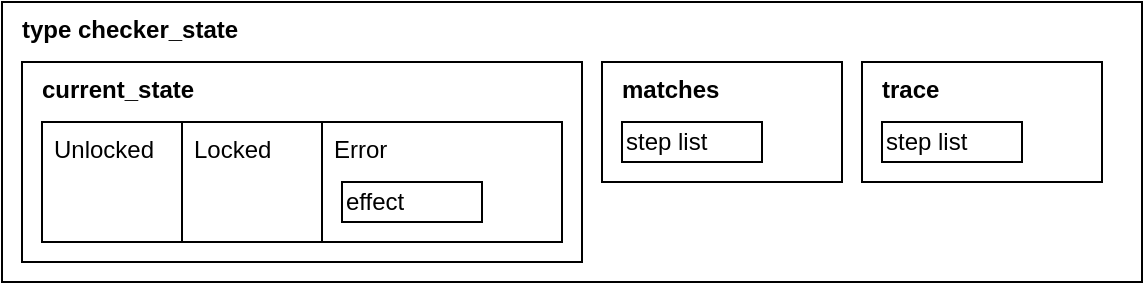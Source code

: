 <mxfile version="12.6.5" type="device"><diagram id="4Iv-KhB3dBtfrYApVjK_" name="Page-1"><mxGraphModel dx="946" dy="641" grid="1" gridSize="10" guides="1" tooltips="1" connect="1" arrows="1" fold="1" page="1" pageScale="1" pageWidth="827" pageHeight="1169" math="0" shadow="0"><root><mxCell id="0"/><mxCell id="1" parent="0"/><mxCell id="a65VM4XQMKBrpKNWdFrG-1" value="&lt;div&gt;type checker_state&lt;/div&gt;" style="rounded=0;whiteSpace=wrap;html=1;align=left;verticalAlign=top;spacingLeft=8;fontStyle=1" vertex="1" parent="1"><mxGeometry x="20" y="20" width="570" height="140" as="geometry"/></mxCell><mxCell id="a65VM4XQMKBrpKNWdFrG-12" value="" style="group" vertex="1" connectable="0" parent="1"><mxGeometry x="450" y="50" width="120" height="60" as="geometry"/></mxCell><mxCell id="a65VM4XQMKBrpKNWdFrG-3" value="trace" style="rounded=0;whiteSpace=wrap;html=1;spacingLeft=8;verticalAlign=top;align=left;fontStyle=1" vertex="1" parent="a65VM4XQMKBrpKNWdFrG-12"><mxGeometry width="120" height="60" as="geometry"/></mxCell><mxCell id="a65VM4XQMKBrpKNWdFrG-10" value="step list" style="rounded=0;whiteSpace=wrap;html=1;align=left;" vertex="1" parent="a65VM4XQMKBrpKNWdFrG-12"><mxGeometry x="10" y="30" width="70" height="20" as="geometry"/></mxCell><mxCell id="a65VM4XQMKBrpKNWdFrG-13" value="" style="group" vertex="1" connectable="0" parent="1"><mxGeometry x="320" y="50" width="120" height="60" as="geometry"/></mxCell><mxCell id="a65VM4XQMKBrpKNWdFrG-4" value="matches" style="rounded=0;whiteSpace=wrap;html=1;spacingLeft=8;verticalAlign=top;align=left;fontStyle=1" vertex="1" parent="a65VM4XQMKBrpKNWdFrG-13"><mxGeometry width="120" height="60" as="geometry"/></mxCell><mxCell id="a65VM4XQMKBrpKNWdFrG-11" value="step list" style="rounded=0;whiteSpace=wrap;html=1;align=left;" vertex="1" parent="a65VM4XQMKBrpKNWdFrG-13"><mxGeometry x="10" y="30" width="70" height="20" as="geometry"/></mxCell><mxCell id="a65VM4XQMKBrpKNWdFrG-14" value="" style="group" vertex="1" connectable="0" parent="1"><mxGeometry x="30" y="50" width="280" height="100" as="geometry"/></mxCell><mxCell id="a65VM4XQMKBrpKNWdFrG-2" value="current_state" style="rounded=0;whiteSpace=wrap;html=1;verticalAlign=top;align=left;spacingLeft=8;fontStyle=1" vertex="1" parent="a65VM4XQMKBrpKNWdFrG-14"><mxGeometry width="280" height="100" as="geometry"/></mxCell><mxCell id="a65VM4XQMKBrpKNWdFrG-9" value="" style="group" vertex="1" connectable="0" parent="a65VM4XQMKBrpKNWdFrG-14"><mxGeometry x="10" y="30" width="260" height="60" as="geometry"/></mxCell><mxCell id="a65VM4XQMKBrpKNWdFrG-5" value="Unlocked" style="rounded=0;whiteSpace=wrap;html=1;align=left;verticalAlign=top;spacingLeft=4;" vertex="1" parent="a65VM4XQMKBrpKNWdFrG-9"><mxGeometry width="70" height="60" as="geometry"/></mxCell><mxCell id="a65VM4XQMKBrpKNWdFrG-6" value="Locked" style="rounded=0;whiteSpace=wrap;html=1;align=left;verticalAlign=top;spacingLeft=4;" vertex="1" parent="a65VM4XQMKBrpKNWdFrG-9"><mxGeometry x="70" width="70" height="60" as="geometry"/></mxCell><mxCell id="a65VM4XQMKBrpKNWdFrG-7" value="Error" style="rounded=0;whiteSpace=wrap;html=1;align=left;verticalAlign=top;spacingLeft=4;" vertex="1" parent="a65VM4XQMKBrpKNWdFrG-9"><mxGeometry x="140" width="120" height="60" as="geometry"/></mxCell><mxCell id="a65VM4XQMKBrpKNWdFrG-8" value="effect" style="rounded=0;whiteSpace=wrap;html=1;align=left;" vertex="1" parent="a65VM4XQMKBrpKNWdFrG-9"><mxGeometry x="150" y="30" width="70" height="20" as="geometry"/></mxCell></root></mxGraphModel></diagram></mxfile>